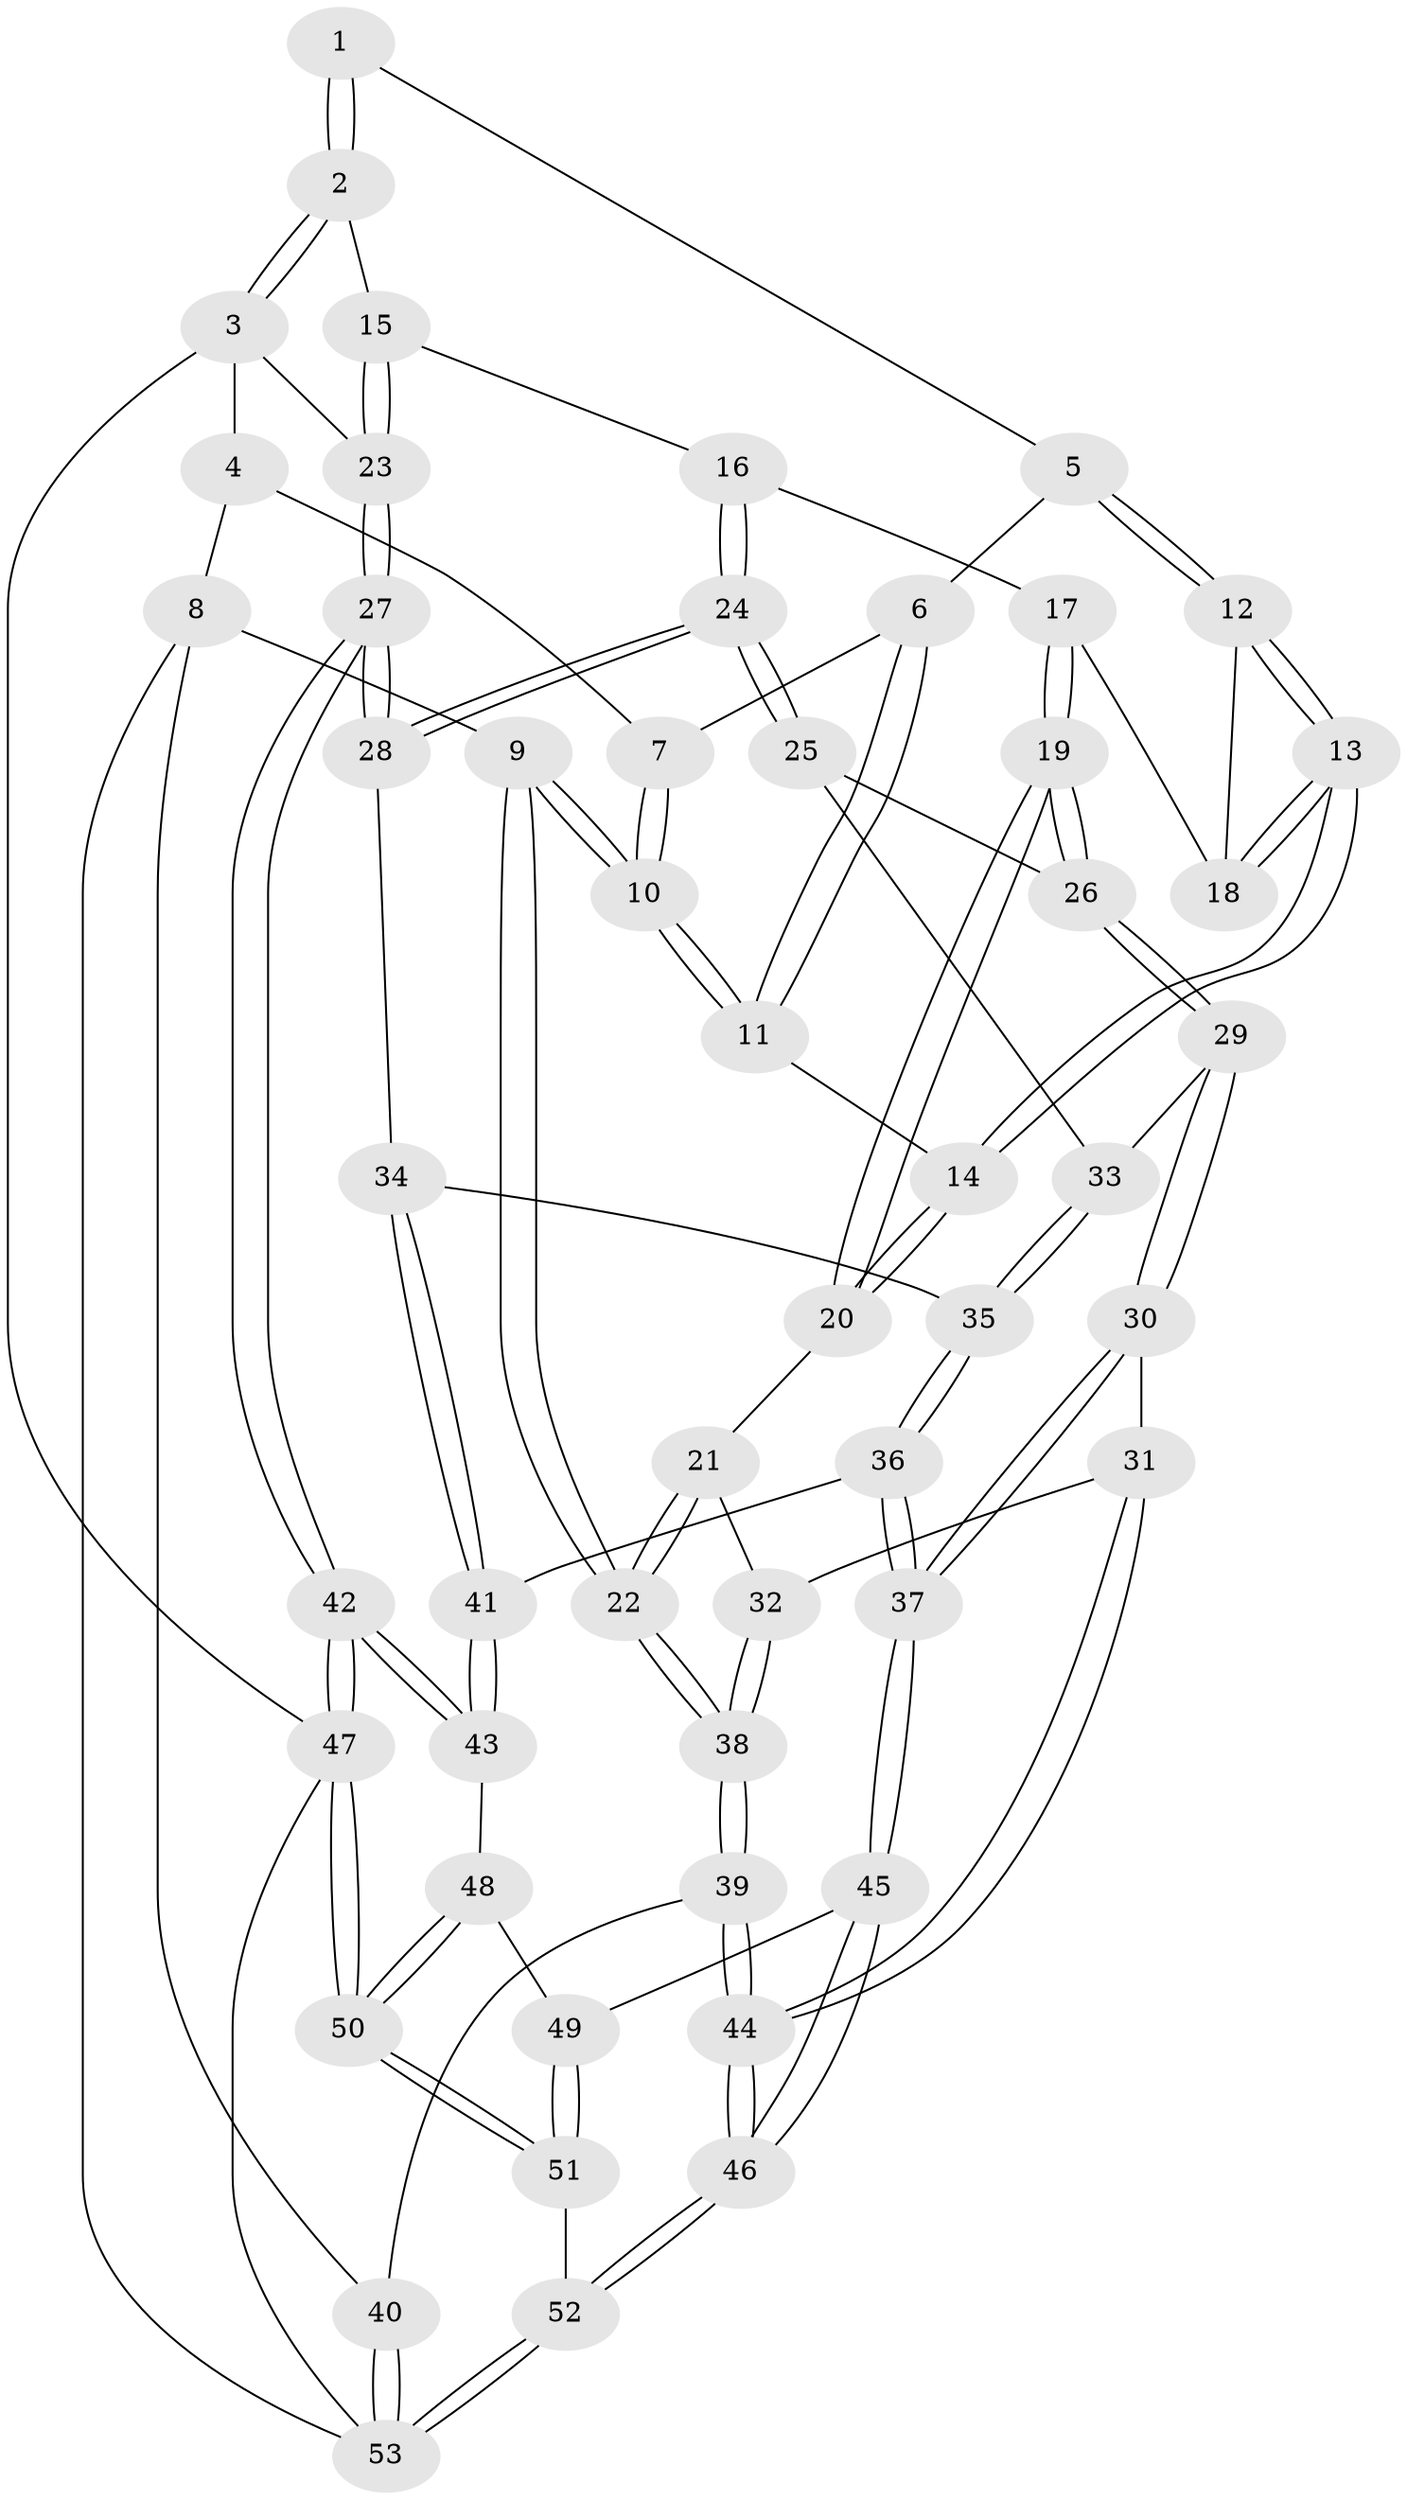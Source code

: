 // Generated by graph-tools (version 1.1) at 2025/03/03/09/25 03:03:13]
// undirected, 53 vertices, 129 edges
graph export_dot {
graph [start="1"]
  node [color=gray90,style=filled];
  1 [pos="+0.7265667735841246+0"];
  2 [pos="+1+0"];
  3 [pos="+1+0"];
  4 [pos="+0.2913404274385185+0"];
  5 [pos="+0.6945630115366633+0.03591397431561961"];
  6 [pos="+0.48822153104657584+0.16934000643364652"];
  7 [pos="+0.27845084213922766+0.07111153862970539"];
  8 [pos="+0+0.33615746951305675"];
  9 [pos="+0.14997309304171452+0.36229901903208617"];
  10 [pos="+0.20086616883218553+0.3131037446995484"];
  11 [pos="+0.465175397803952+0.3163278807846251"];
  12 [pos="+0.694277478091017+0.07646907610386224"];
  13 [pos="+0.5354739836229434+0.30191114335193375"];
  14 [pos="+0.505207962611322+0.3371353208323841"];
  15 [pos="+0.8646270674872623+0.3493094295759532"];
  16 [pos="+0.8416498378872547+0.3599562951683925"];
  17 [pos="+0.7410015278027006+0.2698201168644621"];
  18 [pos="+0.732879009473402+0.24349077831536267"];
  19 [pos="+0.574672137764537+0.401304726624789"];
  20 [pos="+0.5465843332570746+0.3917120095420498"];
  21 [pos="+0.5376404948535847+0.403897028137695"];
  22 [pos="+0.22449437974243322+0.5231934933080685"];
  23 [pos="+1+0.445217140973354"];
  24 [pos="+0.8184745602051541+0.44866114737971485"];
  25 [pos="+0.7143825285627358+0.45880167588604476"];
  26 [pos="+0.5753378107165632+0.40204931662176807"];
  27 [pos="+1+0.47336342719493724"];
  28 [pos="+0.8477639201985018+0.528452266564332"];
  29 [pos="+0.6035201018182822+0.5582198667114363"];
  30 [pos="+0.5809035364335178+0.6154330913556694"];
  31 [pos="+0.5599042633454537+0.6134205685443223"];
  32 [pos="+0.4330477935033995+0.5773816725571056"];
  33 [pos="+0.6739973668126786+0.534575971427382"];
  34 [pos="+0.8473276775538238+0.5313093927226001"];
  35 [pos="+0.7246087226508242+0.5898857957580245"];
  36 [pos="+0.6574345679204537+0.691449910166331"];
  37 [pos="+0.6509610522615707+0.6992379138208522"];
  38 [pos="+0.26599385077372467+0.6258137648572033"];
  39 [pos="+0.26599327440704756+0.6258180683177533"];
  40 [pos="+0+0.8208177302694288"];
  41 [pos="+0.8639728207447245+0.5971437285499562"];
  42 [pos="+1+0.9203680153114872"];
  43 [pos="+0.9240345158560264+0.7548195461401727"];
  44 [pos="+0.34975685572073306+0.9385217382592115"];
  45 [pos="+0.6663348767968775+0.7834582790071403"];
  46 [pos="+0.36112775268327113+0.9931496654190902"];
  47 [pos="+1+1"];
  48 [pos="+0.7979562637450295+0.7849304202170144"];
  49 [pos="+0.7051597606321844+0.7934730254789997"];
  50 [pos="+0.8441846492033357+1"];
  51 [pos="+0.815639249116543+1"];
  52 [pos="+0.3376250544735874+1"];
  53 [pos="+0+1"];
  1 -- 2;
  1 -- 2;
  1 -- 5;
  2 -- 3;
  2 -- 3;
  2 -- 15;
  3 -- 4;
  3 -- 23;
  3 -- 47;
  4 -- 7;
  4 -- 8;
  5 -- 6;
  5 -- 12;
  5 -- 12;
  6 -- 7;
  6 -- 11;
  6 -- 11;
  7 -- 10;
  7 -- 10;
  8 -- 9;
  8 -- 40;
  8 -- 53;
  9 -- 10;
  9 -- 10;
  9 -- 22;
  9 -- 22;
  10 -- 11;
  10 -- 11;
  11 -- 14;
  12 -- 13;
  12 -- 13;
  12 -- 18;
  13 -- 14;
  13 -- 14;
  13 -- 18;
  13 -- 18;
  14 -- 20;
  14 -- 20;
  15 -- 16;
  15 -- 23;
  15 -- 23;
  16 -- 17;
  16 -- 24;
  16 -- 24;
  17 -- 18;
  17 -- 19;
  17 -- 19;
  19 -- 20;
  19 -- 20;
  19 -- 26;
  19 -- 26;
  20 -- 21;
  21 -- 22;
  21 -- 22;
  21 -- 32;
  22 -- 38;
  22 -- 38;
  23 -- 27;
  23 -- 27;
  24 -- 25;
  24 -- 25;
  24 -- 28;
  24 -- 28;
  25 -- 26;
  25 -- 33;
  26 -- 29;
  26 -- 29;
  27 -- 28;
  27 -- 28;
  27 -- 42;
  27 -- 42;
  28 -- 34;
  29 -- 30;
  29 -- 30;
  29 -- 33;
  30 -- 31;
  30 -- 37;
  30 -- 37;
  31 -- 32;
  31 -- 44;
  31 -- 44;
  32 -- 38;
  32 -- 38;
  33 -- 35;
  33 -- 35;
  34 -- 35;
  34 -- 41;
  34 -- 41;
  35 -- 36;
  35 -- 36;
  36 -- 37;
  36 -- 37;
  36 -- 41;
  37 -- 45;
  37 -- 45;
  38 -- 39;
  38 -- 39;
  39 -- 40;
  39 -- 44;
  39 -- 44;
  40 -- 53;
  40 -- 53;
  41 -- 43;
  41 -- 43;
  42 -- 43;
  42 -- 43;
  42 -- 47;
  42 -- 47;
  43 -- 48;
  44 -- 46;
  44 -- 46;
  45 -- 46;
  45 -- 46;
  45 -- 49;
  46 -- 52;
  46 -- 52;
  47 -- 50;
  47 -- 50;
  47 -- 53;
  48 -- 49;
  48 -- 50;
  48 -- 50;
  49 -- 51;
  49 -- 51;
  50 -- 51;
  50 -- 51;
  51 -- 52;
  52 -- 53;
  52 -- 53;
}
